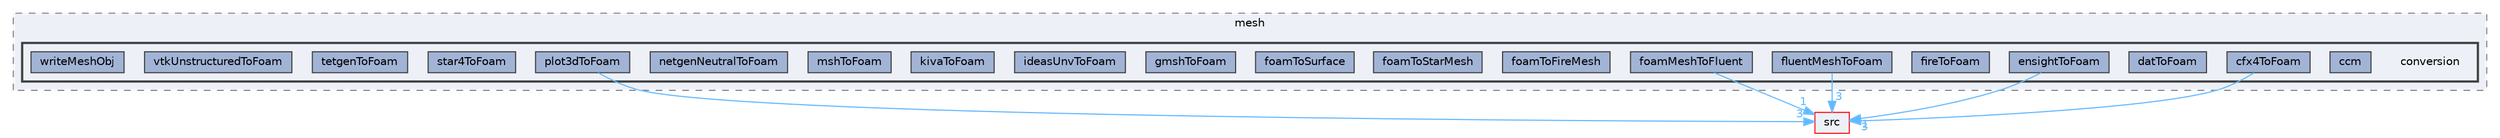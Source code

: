 digraph "applications/utilities/mesh/conversion"
{
 // LATEX_PDF_SIZE
  bgcolor="transparent";
  edge [fontname=Helvetica,fontsize=10,labelfontname=Helvetica,labelfontsize=10];
  node [fontname=Helvetica,fontsize=10,shape=box,height=0.2,width=0.4];
  compound=true
  subgraph clusterdir_d0d736d3dc14112e53d1ae4faa8f931f {
    graph [ bgcolor="#edf0f7", pencolor="grey50", label="mesh", fontname=Helvetica,fontsize=10 style="filled,dashed", URL="dir_d0d736d3dc14112e53d1ae4faa8f931f.html",tooltip=""]
  subgraph clusterdir_5148cfe1bce83bc5fdc09a52963260a1 {
    graph [ bgcolor="#edf0f7", pencolor="grey25", label="", fontname=Helvetica,fontsize=10 style="filled,bold", URL="dir_5148cfe1bce83bc5fdc09a52963260a1.html",tooltip=""]
    dir_5148cfe1bce83bc5fdc09a52963260a1 [shape=plaintext, label="conversion"];
  dir_4a9dfa6633589fadd8503344b69288e7 [label="ccm", fillcolor="#a2b4d6", color="grey25", style="filled", URL="dir_4a9dfa6633589fadd8503344b69288e7.html",tooltip=""];
  dir_389096898f4c2507034e69176c4716cf [label="cfx4ToFoam", fillcolor="#a2b4d6", color="grey25", style="filled", URL="dir_389096898f4c2507034e69176c4716cf.html",tooltip=""];
  dir_2b9166bac7a93a047483cf2792b9e951 [label="datToFoam", fillcolor="#a2b4d6", color="grey25", style="filled", URL="dir_2b9166bac7a93a047483cf2792b9e951.html",tooltip=""];
  dir_0f7c1539096e6d17a110e0a02fffe1fa [label="ensightToFoam", fillcolor="#a2b4d6", color="grey25", style="filled", URL="dir_0f7c1539096e6d17a110e0a02fffe1fa.html",tooltip=""];
  dir_74e847f50b635d6d1024d5580b81f4fb [label="fireToFoam", fillcolor="#a2b4d6", color="grey25", style="filled", URL="dir_74e847f50b635d6d1024d5580b81f4fb.html",tooltip=""];
  dir_b9713b4cea2ce4e7506fc6820e35d935 [label="fluentMeshToFoam", fillcolor="#a2b4d6", color="grey25", style="filled", URL="dir_b9713b4cea2ce4e7506fc6820e35d935.html",tooltip=""];
  dir_73854add1fdae3760c405c4d3010148b [label="foamMeshToFluent", fillcolor="#a2b4d6", color="grey25", style="filled", URL="dir_73854add1fdae3760c405c4d3010148b.html",tooltip=""];
  dir_9d024407582fb6cf6c3fa56da331fbfd [label="foamToFireMesh", fillcolor="#a2b4d6", color="grey25", style="filled", URL="dir_9d024407582fb6cf6c3fa56da331fbfd.html",tooltip=""];
  dir_142cbbca35cb5a7f79000089b490a6c2 [label="foamToStarMesh", fillcolor="#a2b4d6", color="grey25", style="filled", URL="dir_142cbbca35cb5a7f79000089b490a6c2.html",tooltip=""];
  dir_ad228aa0fb3ae1a2021e49d2a495222c [label="foamToSurface", fillcolor="#a2b4d6", color="grey25", style="filled", URL="dir_ad228aa0fb3ae1a2021e49d2a495222c.html",tooltip=""];
  dir_70ca48d6efc076aae6c126917cb7ccc1 [label="gmshToFoam", fillcolor="#a2b4d6", color="grey25", style="filled", URL="dir_70ca48d6efc076aae6c126917cb7ccc1.html",tooltip=""];
  dir_506df7e38b3b5a79208f7247243fa0d4 [label="ideasUnvToFoam", fillcolor="#a2b4d6", color="grey25", style="filled", URL="dir_506df7e38b3b5a79208f7247243fa0d4.html",tooltip=""];
  dir_70a35c3100dccfae8438cdc5e1bf1d20 [label="kivaToFoam", fillcolor="#a2b4d6", color="grey25", style="filled", URL="dir_70a35c3100dccfae8438cdc5e1bf1d20.html",tooltip=""];
  dir_a46e8d2206e3be6c7b78fdb765edd2c0 [label="mshToFoam", fillcolor="#a2b4d6", color="grey25", style="filled", URL="dir_a46e8d2206e3be6c7b78fdb765edd2c0.html",tooltip=""];
  dir_051a5c3b06444e14523b274f8c42ddd5 [label="netgenNeutralToFoam", fillcolor="#a2b4d6", color="grey25", style="filled", URL="dir_051a5c3b06444e14523b274f8c42ddd5.html",tooltip=""];
  dir_8a34e266a46bc2c381216fc779cbe3e5 [label="plot3dToFoam", fillcolor="#a2b4d6", color="grey25", style="filled", URL="dir_8a34e266a46bc2c381216fc779cbe3e5.html",tooltip=""];
  dir_5b11e8509f464b87e9a624662b75e9b5 [label="star4ToFoam", fillcolor="#a2b4d6", color="grey25", style="filled", URL="dir_5b11e8509f464b87e9a624662b75e9b5.html",tooltip=""];
  dir_1a5f24bcf61aa98df784818729263256 [label="tetgenToFoam", fillcolor="#a2b4d6", color="grey25", style="filled", URL="dir_1a5f24bcf61aa98df784818729263256.html",tooltip=""];
  dir_7c4dd574f2afc732d6aa3a6f6a2abb3d [label="vtkUnstructuredToFoam", fillcolor="#a2b4d6", color="grey25", style="filled", URL="dir_7c4dd574f2afc732d6aa3a6f6a2abb3d.html",tooltip=""];
  dir_25556a0bee35b151b31f549a2471c4f3 [label="writeMeshObj", fillcolor="#a2b4d6", color="grey25", style="filled", URL="dir_25556a0bee35b151b31f549a2471c4f3.html",tooltip=""];
  }
  }
  dir_68267d1309a1af8e8297ef4c3efbcdba [label="src", fillcolor="#edf0f7", color="red", style="filled", URL="dir_68267d1309a1af8e8297ef4c3efbcdba.html",tooltip=""];
  dir_389096898f4c2507034e69176c4716cf->dir_68267d1309a1af8e8297ef4c3efbcdba [headlabel="3", labeldistance=1.5 headhref="dir_000458_003729.html" href="dir_000458_003729.html" color="steelblue1" fontcolor="steelblue1"];
  dir_0f7c1539096e6d17a110e0a02fffe1fa->dir_68267d1309a1af8e8297ef4c3efbcdba [headlabel="1", labeldistance=1.5 headhref="dir_001163_003729.html" href="dir_001163_003729.html" color="steelblue1" fontcolor="steelblue1"];
  dir_b9713b4cea2ce4e7506fc6820e35d935->dir_68267d1309a1af8e8297ef4c3efbcdba [headlabel="3", labeldistance=1.5 headhref="dir_001439_003729.html" href="dir_001439_003729.html" color="steelblue1" fontcolor="steelblue1"];
  dir_73854add1fdae3760c405c4d3010148b->dir_68267d1309a1af8e8297ef4c3efbcdba [headlabel="1", labeldistance=1.5 headhref="dir_001456_003729.html" href="dir_001456_003729.html" color="steelblue1" fontcolor="steelblue1"];
  dir_8a34e266a46bc2c381216fc779cbe3e5->dir_68267d1309a1af8e8297ef4c3efbcdba [headlabel="3", labeldistance=1.5 headhref="dir_002933_003729.html" href="dir_002933_003729.html" color="steelblue1" fontcolor="steelblue1"];
}
